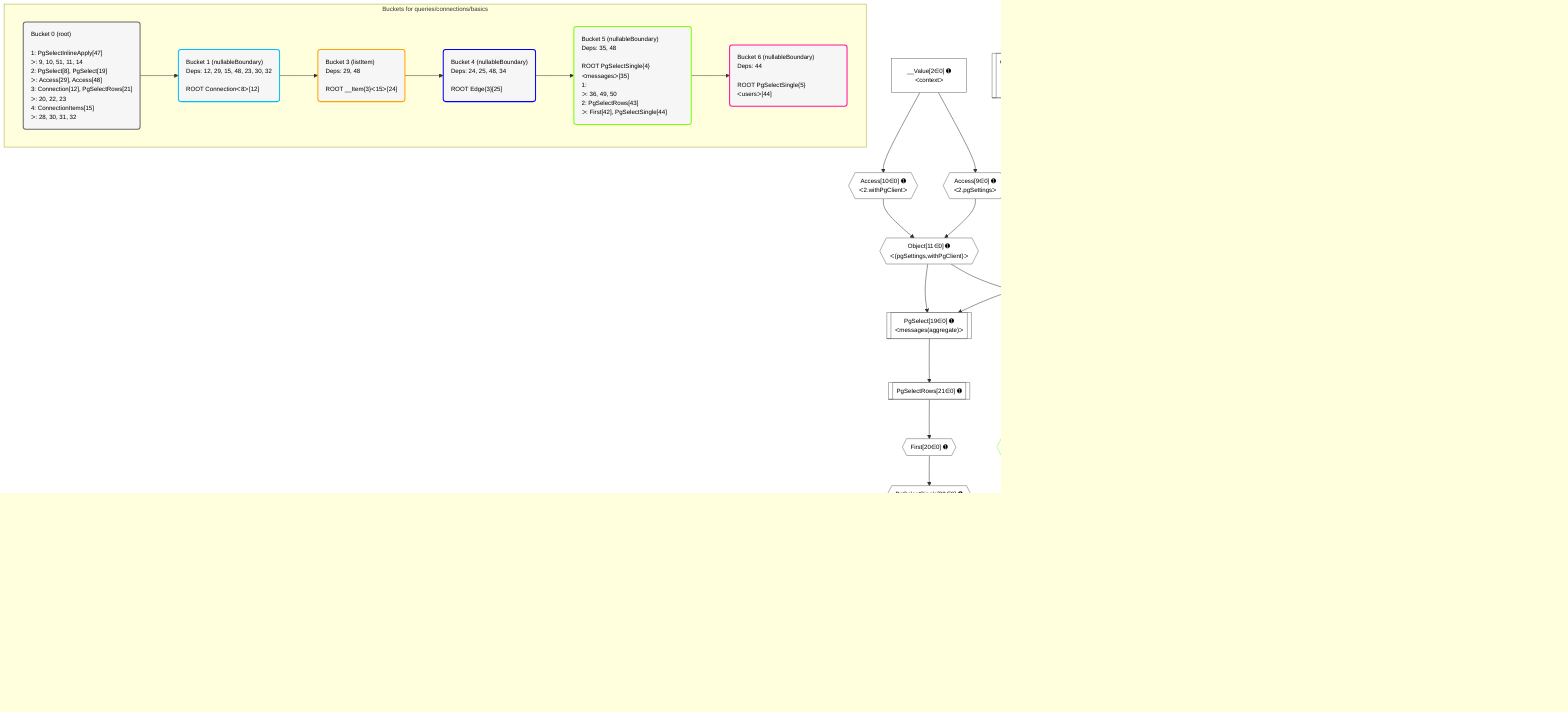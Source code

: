 %%{init: {'themeVariables': { 'fontSize': '12px'}}}%%
graph TD
    classDef path fill:#eee,stroke:#000,color:#000
    classDef plan fill:#fff,stroke-width:1px,color:#000
    classDef itemplan fill:#fff,stroke-width:2px,color:#000
    classDef unbatchedplan fill:#dff,stroke-width:1px,color:#000
    classDef sideeffectplan fill:#fcc,stroke-width:2px,color:#000
    classDef bucket fill:#f6f6f6,color:#000,stroke-width:2px,text-align:left

    subgraph "Buckets for queries/connections/basics"
    Bucket0("Bucket 0 (root)<br /><br />1: PgSelectInlineApply[47]<br />ᐳ: 9, 10, 51, 11, 14<br />2: PgSelect[8], PgSelect[19]<br />ᐳ: Access[29], Access[48]<br />3: Connection[12], PgSelectRows[21]<br />ᐳ: 20, 22, 23<br />4: ConnectionItems[15]<br />ᐳ: 28, 30, 31, 32"):::bucket
    Bucket1("Bucket 1 (nullableBoundary)<br />Deps: 12, 29, 15, 48, 23, 30, 32<br /><br />ROOT Connectionᐸ8ᐳ[12]"):::bucket
    Bucket3("Bucket 3 (listItem)<br />Deps: 29, 48<br /><br />ROOT __Item{3}ᐸ15ᐳ[24]"):::bucket
    Bucket4("Bucket 4 (nullableBoundary)<br />Deps: 24, 25, 48, 34<br /><br />ROOT Edge{3}[25]"):::bucket
    Bucket5("Bucket 5 (nullableBoundary)<br />Deps: 35, 48<br /><br />ROOT PgSelectSingle{4}ᐸmessagesᐳ[35]<br />1: <br />ᐳ: 36, 49, 50<br />2: PgSelectRows[43]<br />ᐳ: First[42], PgSelectSingle[44]"):::bucket
    Bucket6("Bucket 6 (nullableBoundary)<br />Deps: 44<br /><br />ROOT PgSelectSingle{5}ᐸusersᐳ[44]"):::bucket
    end
    Bucket0 --> Bucket1
    Bucket1 --> Bucket3
    Bucket3 --> Bucket4
    Bucket4 --> Bucket5
    Bucket5 --> Bucket6

    %% plan dependencies
    PgSelect8[["PgSelect[8∈0] ➊<br />ᐸmessages+1ᐳ"]]:::plan
    Object11{{"Object[11∈0] ➊<br />ᐸ{pgSettings,withPgClient}ᐳ"}}:::plan
    Lambda14{{"Lambda[14∈0] ➊<br />ᐸincludeArchivedConditionᐳ<br />More deps:<br />- Constantᐸ[ undefined, 'INHERIT' ]ᐳ[51]"}}:::plan
    PgSelectInlineApply47["PgSelectInlineApply[47∈0] ➊"]:::plan
    Object11 & Lambda14 & PgSelectInlineApply47 --> PgSelect8
    Access9{{"Access[9∈0] ➊<br />ᐸ2.pgSettingsᐳ"}}:::plan
    Access10{{"Access[10∈0] ➊<br />ᐸ2.withPgClientᐳ"}}:::plan
    Access9 & Access10 --> Object11
    PgSelect19[["PgSelect[19∈0] ➊<br />ᐸmessages(aggregate)ᐳ"]]:::plan
    Object11 & Lambda14 --> PgSelect19
    __Value2["__Value[2∈0] ➊<br />ᐸcontextᐳ"]:::plan
    __Value2 --> Access9
    __Value2 --> Access10
    Connection12[["Connection[12∈0] ➊<br />ᐸ8ᐳ<br />Dependents: 2"]]:::plan
    PgSelect8 --> Connection12
    ConnectionItems15[["ConnectionItems[15∈0] ➊<br />Dependents: 3<br />More deps:<br />- Connection[12]"]]:::plan
    First20{{"First[20∈0] ➊"}}:::plan
    PgSelectRows21[["PgSelectRows[21∈0] ➊"]]:::plan
    PgSelectRows21 --> First20
    PgSelect19 --> PgSelectRows21
    PgSelectSingle22{{"PgSelectSingle[22∈0] ➊<br />ᐸmessagesᐳ"}}:::plan
    First20 --> PgSelectSingle22
    First28{{"First[28∈0] ➊<br />More deps:<br />- ConnectionItems[15]"}}:::plan
    Access29{{"Access[29∈0] ➊<br />ᐸ8.cursorDetailsᐳ<br />Dependents: 3"}}:::plan
    PgSelect8 --> Access29
    Last31{{"Last[31∈0] ➊<br />More deps:<br />- ConnectionItems[15]"}}:::plan
    Access48{{"Access[48∈0] ➊<br />ᐸ8.m.joinDetailsFor38ᐳ"}}:::plan
    PgSelect8 --> Access48
    PageInfo18{{"PageInfo[18∈1] ➊<br />More deps:<br />- Connection[12]"}}:::plan
    Edge25{{"Edge[25∈3]"}}:::plan
    __Item24[/"__Item[24∈3]<br />ᐸ15ᐳ<br />More deps:<br />- ConnectionItems[15]"\]:::itemplan
    PgCursor34{{"PgCursor[34∈3]<br />More deps:<br />- Access[29]"}}:::plan
    __Item24 & PgCursor34 --> Edge25
    __Item24 --> PgCursor34
    PgSelectSingle35{{"PgSelectSingle[35∈4]<br />ᐸmessagesᐳ"}}:::plan
    __Item24 --> PgSelectSingle35
    List49{{"List[49∈5]<br />ᐸ48,35ᐳ"}}:::plan
    Access48 & PgSelectSingle35 --> List49
    PgClassExpression36{{"PgClassExpression[36∈5]<br />ᐸ__messages__.”body”ᐳ"}}:::plan
    PgSelectSingle35 --> PgClassExpression36
    First42{{"First[42∈5]"}}:::plan
    PgSelectRows43[["PgSelectRows[43∈5]"]]:::plan
    PgSelectRows43 --> First42
    Lambda50{{"Lambda[50∈5]<br />ᐸpgInlineViaJoinTransformᐳ"}}:::plan
    Lambda50 --> PgSelectRows43
    PgSelectSingle44{{"PgSelectSingle[44∈5]<br />ᐸusersᐳ"}}:::plan
    First42 --> PgSelectSingle44
    List49 --> Lambda50
    PgClassExpression45{{"PgClassExpression[45∈6]<br />ᐸ__users__.”username”ᐳ"}}:::plan
    PgSelectSingle44 --> PgClassExpression45
    PgClassExpression46{{"PgClassExpression[46∈6]<br />ᐸ__users__....vatar_url”ᐳ"}}:::plan
    PgSelectSingle44 --> PgClassExpression46

    %% define steps
    classDef bucket0 stroke:#696969
    class Bucket0,__Value2,PgSelect8,Access9,Access10,Object11,Connection12,Lambda14,ConnectionItems15,PgSelect19,First20,PgSelectRows21,PgSelectSingle22,First28,Access29,Last31,PgSelectInlineApply47,Access48 bucket0
    classDef bucket1 stroke:#00bfff
    class Bucket1,PageInfo18 bucket1
    classDef bucket3 stroke:#ffa500
    class Bucket3,__Item24,Edge25,PgCursor34 bucket3
    classDef bucket4 stroke:#0000ff
    class Bucket4,PgSelectSingle35 bucket4
    classDef bucket5 stroke:#7fff00
    class Bucket5,PgClassExpression36,First42,PgSelectRows43,PgSelectSingle44,List49,Lambda50 bucket5
    classDef bucket6 stroke:#ff1493
    class Bucket6,PgClassExpression45,PgClassExpression46 bucket6